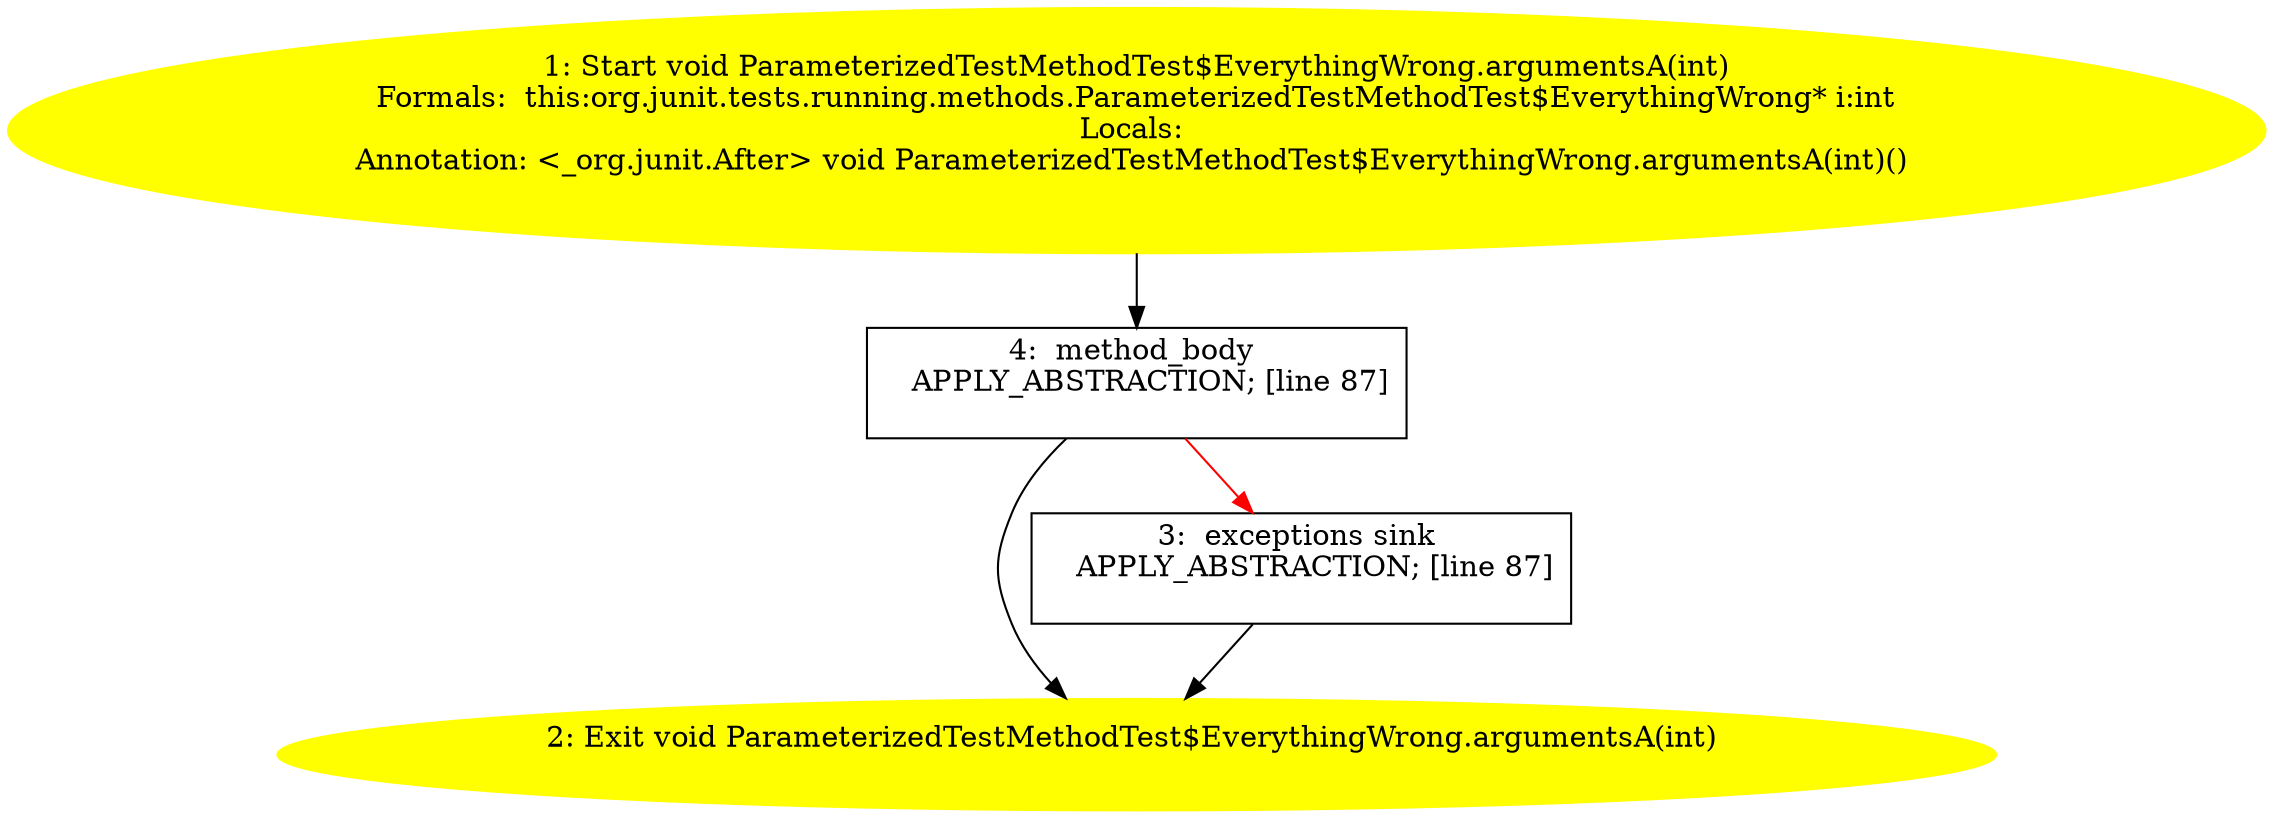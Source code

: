 /* @generated */
digraph cfg {
"org.junit.tests.running.methods.ParameterizedTestMethodTest$EverythingWrong.argumentsA(int):void.4dd9a4d0698855656134777e9904f7d7_1" [label="1: Start void ParameterizedTestMethodTest$EverythingWrong.argumentsA(int)\nFormals:  this:org.junit.tests.running.methods.ParameterizedTestMethodTest$EverythingWrong* i:int\nLocals: \nAnnotation: <_org.junit.After> void ParameterizedTestMethodTest$EverythingWrong.argumentsA(int)() \n  " color=yellow style=filled]
	

	 "org.junit.tests.running.methods.ParameterizedTestMethodTest$EverythingWrong.argumentsA(int):void.4dd9a4d0698855656134777e9904f7d7_1" -> "org.junit.tests.running.methods.ParameterizedTestMethodTest$EverythingWrong.argumentsA(int):void.4dd9a4d0698855656134777e9904f7d7_4" ;
"org.junit.tests.running.methods.ParameterizedTestMethodTest$EverythingWrong.argumentsA(int):void.4dd9a4d0698855656134777e9904f7d7_2" [label="2: Exit void ParameterizedTestMethodTest$EverythingWrong.argumentsA(int) \n  " color=yellow style=filled]
	

"org.junit.tests.running.methods.ParameterizedTestMethodTest$EverythingWrong.argumentsA(int):void.4dd9a4d0698855656134777e9904f7d7_3" [label="3:  exceptions sink \n   APPLY_ABSTRACTION; [line 87]\n " shape="box"]
	

	 "org.junit.tests.running.methods.ParameterizedTestMethodTest$EverythingWrong.argumentsA(int):void.4dd9a4d0698855656134777e9904f7d7_3" -> "org.junit.tests.running.methods.ParameterizedTestMethodTest$EverythingWrong.argumentsA(int):void.4dd9a4d0698855656134777e9904f7d7_2" ;
"org.junit.tests.running.methods.ParameterizedTestMethodTest$EverythingWrong.argumentsA(int):void.4dd9a4d0698855656134777e9904f7d7_4" [label="4:  method_body \n   APPLY_ABSTRACTION; [line 87]\n " shape="box"]
	

	 "org.junit.tests.running.methods.ParameterizedTestMethodTest$EverythingWrong.argumentsA(int):void.4dd9a4d0698855656134777e9904f7d7_4" -> "org.junit.tests.running.methods.ParameterizedTestMethodTest$EverythingWrong.argumentsA(int):void.4dd9a4d0698855656134777e9904f7d7_2" ;
	 "org.junit.tests.running.methods.ParameterizedTestMethodTest$EverythingWrong.argumentsA(int):void.4dd9a4d0698855656134777e9904f7d7_4" -> "org.junit.tests.running.methods.ParameterizedTestMethodTest$EverythingWrong.argumentsA(int):void.4dd9a4d0698855656134777e9904f7d7_3" [color="red" ];
}
